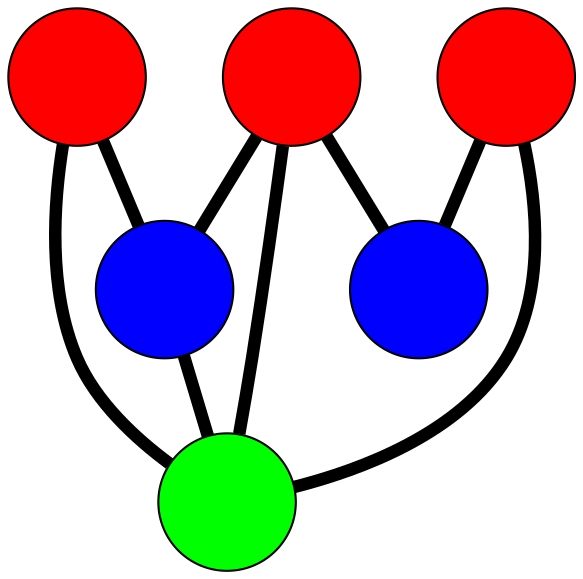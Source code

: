 graph G {
	graph [bb="-139.55,-123.14,130.8,107.98",
		overlap=false,
		sep=0.0,
		splines=true
	];
	node [color=black,
		fixedsize=true,
		fontname="Latin Modern Math",
		fontsize=42,
		height=.92,
		label="\N",
		penwidth=1,
		shape=circle,
		width=.92
	];
	edge [color=black,
		penwidth=6,
		style=bold
	];
	0	 [fillcolor=red,
		height=0.91667,
		label="",
		pos="53.148,32.378",
		style=filled,
		width=0.91667];
	3	 [fillcolor=blue,
		height=0.91667,
		label="",
		pos="-24.194,74.983",
		style=filled,
		width=0.91667];
	0 -- 3	 [pos="23.909,48.485 17.663,51.926 11.068,55.558 4.8309,58.994"];
	4	 [fillcolor=blue,
		height=0.91667,
		label="",
		pos="97.803,-50.424",
		style=filled,
		width=0.91667];
	0 -- 4	 [pos="69.018,2.952 73.279,-4.9502 77.884,-13.489 82.135,-21.371"];
	5	 [fillcolor=green,
		height=0.91667,
		label="",
		pos="-32.538,-8.4882",
		style=filled,
		width=0.91667];
	0 -- 5	 [pos="23.179,18.085 14.782,14.08 5.6572,9.7283 -2.7308,5.7278"];
	1	 [fillcolor=red,
		height=0.91667,
		label="",
		pos="-106.55,41.696",
		style=filled,
		width=0.91667];
	1 -- 3	 [pos="-75.881,54.091 -69.021,56.863 -61.745,59.805 -54.884,62.578"];
	1 -- 5	 [pos="-78.988,23.009 -72.741,18.773 -66.11,14.277 -59.872,10.047"];
	2	 [fillcolor=red,
		height=0.91667,
		label="",
		pos="12.326,-90.145",
		style=filled,
		width=0.91667];
	2 -- 4	 [pos="42.703,-76.029 50.86,-72.238 59.675,-68.142 67.812,-64.361"];
	2 -- 5	 [pos="-3.6175,-61.126 -7.8488,-53.424 -12.417,-45.11 -16.646,-37.414"];
	3 -- 5	 [pos="-27.492,41.993 -28.066,36.251 -28.663,30.278 -29.237,24.535"];
}
